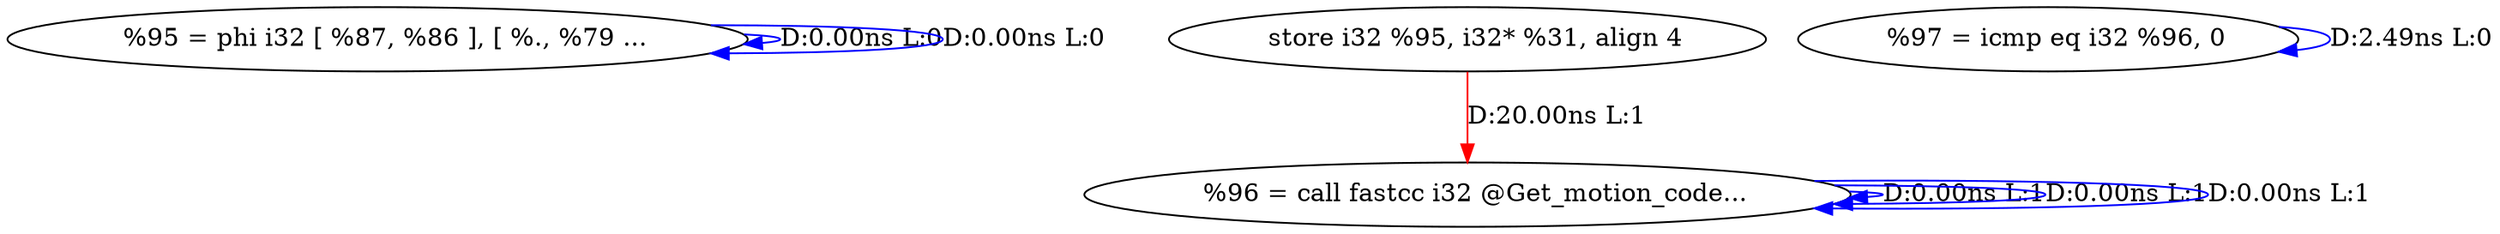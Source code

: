 digraph {
Node0x3109060[label="  %95 = phi i32 [ %87, %86 ], [ %., %79 ..."];
Node0x3109060 -> Node0x3109060[label="D:0.00ns L:0",color=blue];
Node0x3109060 -> Node0x3109060[label="D:0.00ns L:0",color=blue];
Node0x3109220[label="  %96 = call fastcc i32 @Get_motion_code..."];
Node0x3109140[label="  store i32 %95, i32* %31, align 4"];
Node0x3109140 -> Node0x3109220[label="D:20.00ns L:1",color=red];
Node0x3109220 -> Node0x3109220[label="D:0.00ns L:1",color=blue];
Node0x3109220 -> Node0x3109220[label="D:0.00ns L:1",color=blue];
Node0x3109220 -> Node0x3109220[label="D:0.00ns L:1",color=blue];
Node0x3109300[label="  %97 = icmp eq i32 %96, 0"];
Node0x3109300 -> Node0x3109300[label="D:2.49ns L:0",color=blue];
}
